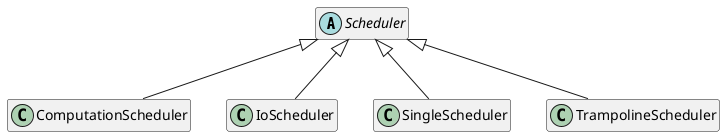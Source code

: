 @startuml

abstract class Scheduler

Scheduler <|-- ComputationScheduler
Scheduler <|-- IoScheduler
Scheduler <|-- SingleScheduler
Scheduler <|-- TrampolineScheduler

hide members
@enduml